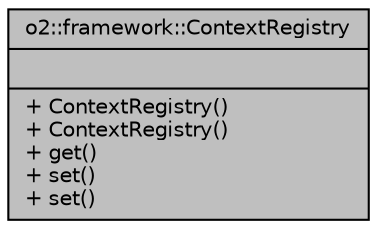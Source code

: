 digraph "o2::framework::ContextRegistry"
{
 // INTERACTIVE_SVG=YES
  bgcolor="transparent";
  edge [fontname="Helvetica",fontsize="10",labelfontname="Helvetica",labelfontsize="10"];
  node [fontname="Helvetica",fontsize="10",shape=record];
  Node1 [label="{o2::framework::ContextRegistry\n||+ ContextRegistry()\l+ ContextRegistry()\l+ get()\l+ set()\l+ set()\l}",height=0.2,width=0.4,color="black", fillcolor="grey75", style="filled" fontcolor="black"];
}
